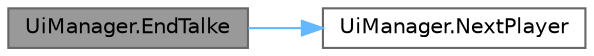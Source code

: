 digraph "UiManager.EndTalke"
{
 // LATEX_PDF_SIZE
  bgcolor="transparent";
  edge [fontname=Helvetica,fontsize=10,labelfontname=Helvetica,labelfontsize=10];
  node [fontname=Helvetica,fontsize=10,shape=box,height=0.2,width=0.4];
  rankdir="LR";
  Node1 [id="Node000001",label="UiManager.EndTalke",height=0.2,width=0.4,color="gray40", fillcolor="grey60", style="filled", fontcolor="black",tooltip=" "];
  Node1 -> Node2 [id="edge1_Node000001_Node000002",color="steelblue1",style="solid",tooltip=" "];
  Node2 [id="Node000002",label="UiManager.NextPlayer",height=0.2,width=0.4,color="grey40", fillcolor="white", style="filled",URL="$class_ui_manager.html#ae8a29f51209a757ab969e4809cb1e24d",tooltip=" "];
}
